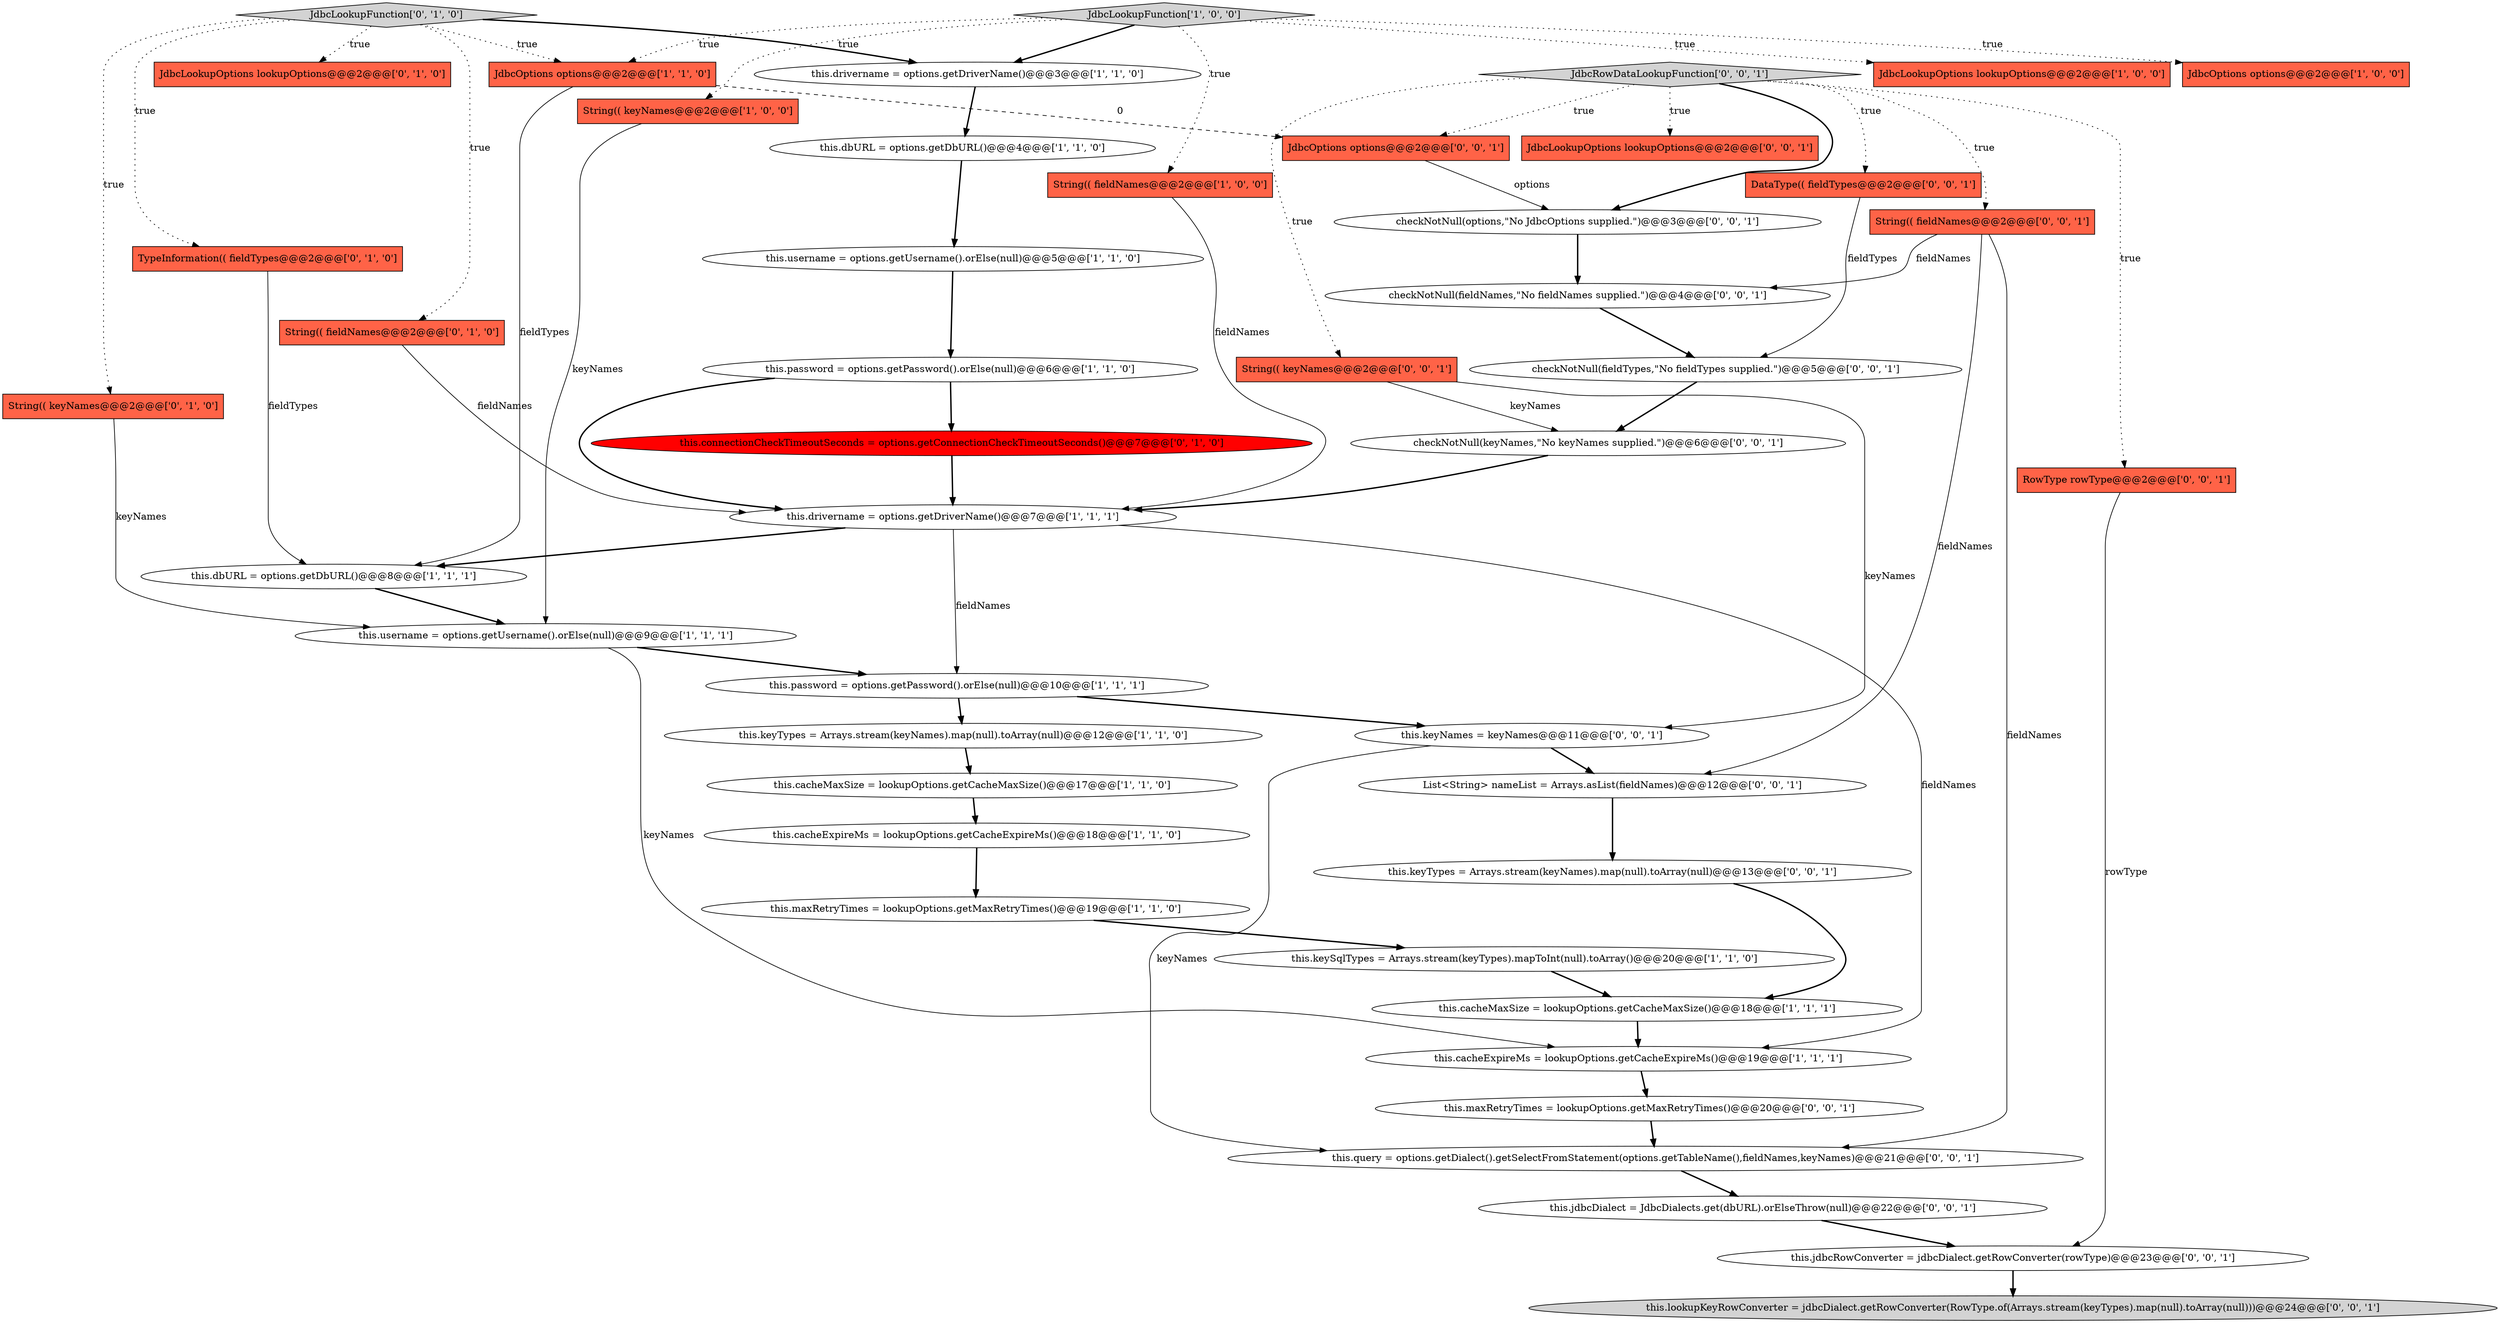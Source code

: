 digraph {
29 [style = filled, label = "this.keyTypes = Arrays.stream(keyNames).map(null).toArray(null)@@@13@@@['0', '0', '1']", fillcolor = white, shape = ellipse image = "AAA0AAABBB3BBB"];
16 [style = filled, label = "this.cacheMaxSize = lookupOptions.getCacheMaxSize()@@@18@@@['1', '1', '1']", fillcolor = white, shape = ellipse image = "AAA0AAABBB1BBB"];
36 [style = filled, label = "this.maxRetryTimes = lookupOptions.getMaxRetryTimes()@@@20@@@['0', '0', '1']", fillcolor = white, shape = ellipse image = "AAA0AAABBB3BBB"];
6 [style = filled, label = "this.keySqlTypes = Arrays.stream(keyTypes).mapToInt(null).toArray()@@@20@@@['1', '1', '0']", fillcolor = white, shape = ellipse image = "AAA0AAABBB1BBB"];
3 [style = filled, label = "JdbcLookupOptions lookupOptions@@@2@@@['1', '0', '0']", fillcolor = tomato, shape = box image = "AAA0AAABBB1BBB"];
11 [style = filled, label = "this.dbURL = options.getDbURL()@@@8@@@['1', '1', '1']", fillcolor = white, shape = ellipse image = "AAA0AAABBB1BBB"];
26 [style = filled, label = "this.connectionCheckTimeoutSeconds = options.getConnectionCheckTimeoutSeconds()@@@7@@@['0', '1', '0']", fillcolor = red, shape = ellipse image = "AAA1AAABBB2BBB"];
40 [style = filled, label = "checkNotNull(fieldTypes,\"No fieldTypes supplied.\")@@@5@@@['0', '0', '1']", fillcolor = white, shape = ellipse image = "AAA0AAABBB3BBB"];
8 [style = filled, label = "String(( fieldNames@@@2@@@['1', '0', '0']", fillcolor = tomato, shape = box image = "AAA0AAABBB1BBB"];
35 [style = filled, label = "checkNotNull(options,\"No JdbcOptions supplied.\")@@@3@@@['0', '0', '1']", fillcolor = white, shape = ellipse image = "AAA0AAABBB3BBB"];
39 [style = filled, label = "this.lookupKeyRowConverter = jdbcDialect.getRowConverter(RowType.of(Arrays.stream(keyTypes).map(null).toArray(null)))@@@24@@@['0', '0', '1']", fillcolor = lightgray, shape = ellipse image = "AAA0AAABBB3BBB"];
4 [style = filled, label = "this.cacheExpireMs = lookupOptions.getCacheExpireMs()@@@18@@@['1', '1', '0']", fillcolor = white, shape = ellipse image = "AAA0AAABBB1BBB"];
1 [style = filled, label = "this.cacheExpireMs = lookupOptions.getCacheExpireMs()@@@19@@@['1', '1', '1']", fillcolor = white, shape = ellipse image = "AAA0AAABBB1BBB"];
31 [style = filled, label = "RowType rowType@@@2@@@['0', '0', '1']", fillcolor = tomato, shape = box image = "AAA0AAABBB3BBB"];
37 [style = filled, label = "checkNotNull(keyNames,\"No keyNames supplied.\")@@@6@@@['0', '0', '1']", fillcolor = white, shape = ellipse image = "AAA0AAABBB3BBB"];
18 [style = filled, label = "JdbcOptions options@@@2@@@['1', '1', '0']", fillcolor = tomato, shape = box image = "AAA0AAABBB1BBB"];
25 [style = filled, label = "TypeInformation(( fieldTypes@@@2@@@['0', '1', '0']", fillcolor = tomato, shape = box image = "AAA0AAABBB2BBB"];
9 [style = filled, label = "String(( keyNames@@@2@@@['1', '0', '0']", fillcolor = tomato, shape = box image = "AAA0AAABBB1BBB"];
32 [style = filled, label = "List<String> nameList = Arrays.asList(fieldNames)@@@12@@@['0', '0', '1']", fillcolor = white, shape = ellipse image = "AAA0AAABBB3BBB"];
23 [style = filled, label = "String(( fieldNames@@@2@@@['0', '1', '0']", fillcolor = tomato, shape = box image = "AAA0AAABBB2BBB"];
34 [style = filled, label = "checkNotNull(fieldNames,\"No fieldNames supplied.\")@@@4@@@['0', '0', '1']", fillcolor = white, shape = ellipse image = "AAA0AAABBB3BBB"];
14 [style = filled, label = "this.cacheMaxSize = lookupOptions.getCacheMaxSize()@@@17@@@['1', '1', '0']", fillcolor = white, shape = ellipse image = "AAA0AAABBB1BBB"];
24 [style = filled, label = "JdbcLookupFunction['0', '1', '0']", fillcolor = lightgray, shape = diamond image = "AAA0AAABBB2BBB"];
30 [style = filled, label = "String(( keyNames@@@2@@@['0', '0', '1']", fillcolor = tomato, shape = box image = "AAA0AAABBB3BBB"];
0 [style = filled, label = "this.password = options.getPassword().orElse(null)@@@6@@@['1', '1', '0']", fillcolor = white, shape = ellipse image = "AAA0AAABBB1BBB"];
15 [style = filled, label = "JdbcOptions options@@@2@@@['1', '0', '0']", fillcolor = tomato, shape = box image = "AAA0AAABBB1BBB"];
41 [style = filled, label = "DataType(( fieldTypes@@@2@@@['0', '0', '1']", fillcolor = tomato, shape = box image = "AAA0AAABBB3BBB"];
10 [style = filled, label = "this.maxRetryTimes = lookupOptions.getMaxRetryTimes()@@@19@@@['1', '1', '0']", fillcolor = white, shape = ellipse image = "AAA0AAABBB1BBB"];
43 [style = filled, label = "JdbcRowDataLookupFunction['0', '0', '1']", fillcolor = lightgray, shape = diamond image = "AAA0AAABBB3BBB"];
5 [style = filled, label = "this.password = options.getPassword().orElse(null)@@@10@@@['1', '1', '1']", fillcolor = white, shape = ellipse image = "AAA0AAABBB1BBB"];
27 [style = filled, label = "this.jdbcDialect = JdbcDialects.get(dbURL).orElseThrow(null)@@@22@@@['0', '0', '1']", fillcolor = white, shape = ellipse image = "AAA0AAABBB3BBB"];
2 [style = filled, label = "this.username = options.getUsername().orElse(null)@@@9@@@['1', '1', '1']", fillcolor = white, shape = ellipse image = "AAA0AAABBB1BBB"];
7 [style = filled, label = "this.drivername = options.getDriverName()@@@7@@@['1', '1', '1']", fillcolor = white, shape = ellipse image = "AAA0AAABBB1BBB"];
20 [style = filled, label = "this.drivername = options.getDriverName()@@@3@@@['1', '1', '0']", fillcolor = white, shape = ellipse image = "AAA0AAABBB1BBB"];
45 [style = filled, label = "JdbcOptions options@@@2@@@['0', '0', '1']", fillcolor = tomato, shape = box image = "AAA0AAABBB3BBB"];
12 [style = filled, label = "this.keyTypes = Arrays.stream(keyNames).map(null).toArray(null)@@@12@@@['1', '1', '0']", fillcolor = white, shape = ellipse image = "AAA0AAABBB1BBB"];
28 [style = filled, label = "String(( fieldNames@@@2@@@['0', '0', '1']", fillcolor = tomato, shape = box image = "AAA0AAABBB3BBB"];
13 [style = filled, label = "this.username = options.getUsername().orElse(null)@@@5@@@['1', '1', '0']", fillcolor = white, shape = ellipse image = "AAA0AAABBB1BBB"];
19 [style = filled, label = "this.dbURL = options.getDbURL()@@@4@@@['1', '1', '0']", fillcolor = white, shape = ellipse image = "AAA0AAABBB1BBB"];
21 [style = filled, label = "JdbcLookupOptions lookupOptions@@@2@@@['0', '1', '0']", fillcolor = tomato, shape = box image = "AAA0AAABBB2BBB"];
42 [style = filled, label = "this.keyNames = keyNames@@@11@@@['0', '0', '1']", fillcolor = white, shape = ellipse image = "AAA0AAABBB3BBB"];
33 [style = filled, label = "JdbcLookupOptions lookupOptions@@@2@@@['0', '0', '1']", fillcolor = tomato, shape = box image = "AAA0AAABBB3BBB"];
22 [style = filled, label = "String(( keyNames@@@2@@@['0', '1', '0']", fillcolor = tomato, shape = box image = "AAA0AAABBB2BBB"];
38 [style = filled, label = "this.query = options.getDialect().getSelectFromStatement(options.getTableName(),fieldNames,keyNames)@@@21@@@['0', '0', '1']", fillcolor = white, shape = ellipse image = "AAA0AAABBB3BBB"];
44 [style = filled, label = "this.jdbcRowConverter = jdbcDialect.getRowConverter(rowType)@@@23@@@['0', '0', '1']", fillcolor = white, shape = ellipse image = "AAA0AAABBB3BBB"];
17 [style = filled, label = "JdbcLookupFunction['1', '0', '0']", fillcolor = lightgray, shape = diamond image = "AAA0AAABBB1BBB"];
4->10 [style = bold, label=""];
7->1 [style = solid, label="fieldNames"];
7->5 [style = solid, label="fieldNames"];
2->5 [style = bold, label=""];
7->11 [style = bold, label=""];
45->35 [style = solid, label="options"];
0->26 [style = bold, label=""];
26->7 [style = bold, label=""];
34->40 [style = bold, label=""];
22->2 [style = solid, label="keyNames"];
17->18 [style = dotted, label="true"];
24->25 [style = dotted, label="true"];
2->1 [style = solid, label="keyNames"];
27->44 [style = bold, label=""];
30->42 [style = solid, label="keyNames"];
41->40 [style = solid, label="fieldTypes"];
38->27 [style = bold, label=""];
18->11 [style = solid, label="fieldTypes"];
28->32 [style = solid, label="fieldNames"];
18->45 [style = dashed, label="0"];
44->39 [style = bold, label=""];
1->36 [style = bold, label=""];
10->6 [style = bold, label=""];
17->3 [style = dotted, label="true"];
11->2 [style = bold, label=""];
25->11 [style = solid, label="fieldTypes"];
37->7 [style = bold, label=""];
0->7 [style = bold, label=""];
43->30 [style = dotted, label="true"];
24->20 [style = bold, label=""];
32->29 [style = bold, label=""];
17->8 [style = dotted, label="true"];
8->7 [style = solid, label="fieldNames"];
17->15 [style = dotted, label="true"];
30->37 [style = solid, label="keyNames"];
24->23 [style = dotted, label="true"];
19->13 [style = bold, label=""];
5->12 [style = bold, label=""];
16->1 [style = bold, label=""];
43->35 [style = bold, label=""];
6->16 [style = bold, label=""];
23->7 [style = solid, label="fieldNames"];
24->22 [style = dotted, label="true"];
43->45 [style = dotted, label="true"];
17->9 [style = dotted, label="true"];
43->28 [style = dotted, label="true"];
12->14 [style = bold, label=""];
43->33 [style = dotted, label="true"];
42->38 [style = solid, label="keyNames"];
42->32 [style = bold, label=""];
43->41 [style = dotted, label="true"];
28->34 [style = solid, label="fieldNames"];
31->44 [style = solid, label="rowType"];
17->20 [style = bold, label=""];
43->31 [style = dotted, label="true"];
36->38 [style = bold, label=""];
9->2 [style = solid, label="keyNames"];
5->42 [style = bold, label=""];
35->34 [style = bold, label=""];
20->19 [style = bold, label=""];
24->21 [style = dotted, label="true"];
29->16 [style = bold, label=""];
28->38 [style = solid, label="fieldNames"];
24->18 [style = dotted, label="true"];
40->37 [style = bold, label=""];
13->0 [style = bold, label=""];
14->4 [style = bold, label=""];
}
